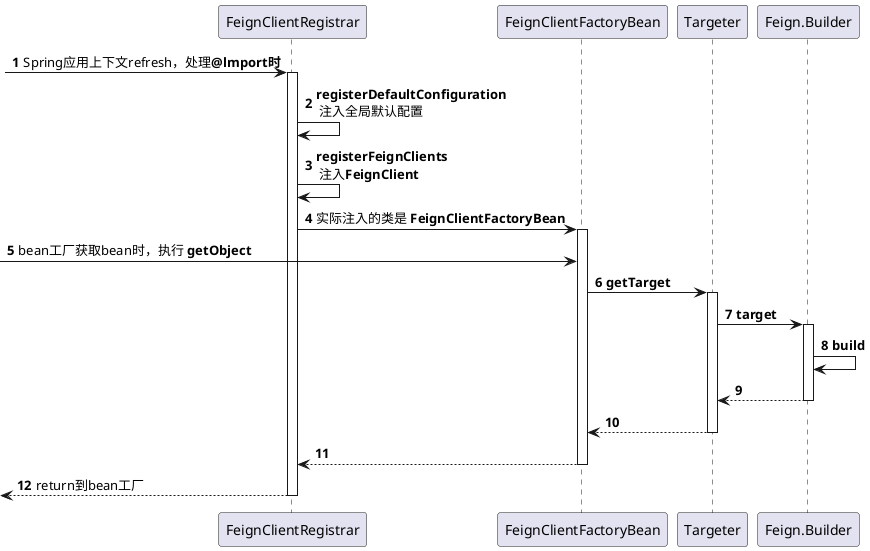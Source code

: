 @startuml
autonumber

?-> FeignClientRegistrar ++: Spring应用上下文refresh，处理<b>@lmport时
FeignClientRegistrar -> FeignClientRegistrar: <b>registerDefaultConfiguration \
\n 注入全局默认配置
FeignClientRegistrar -> FeignClientRegistrar: <b>registerFeignClients \
\n 注入<b>FeignClient
FeignClientRegistrar -> FeignClientFactoryBean ++: 实际注入的类是 <b>FeignClientFactoryBean
[-> FeignClientFactoryBean: bean工厂获取bean时，执行 <b>getObject
'[-> FeignClientFactoryBean: bean工厂获取bean时，<b>getObject
'FeignClientFactoryBean -> FeignContext
FeignClientFactoryBean -> Targeter ++ : <b>getTarget
Targeter  -> Feign.Builder ++ : <b>target
Feign.Builder -> Feign.Builder : <b>build
return
return
return
return return到bean工厂
@enduml